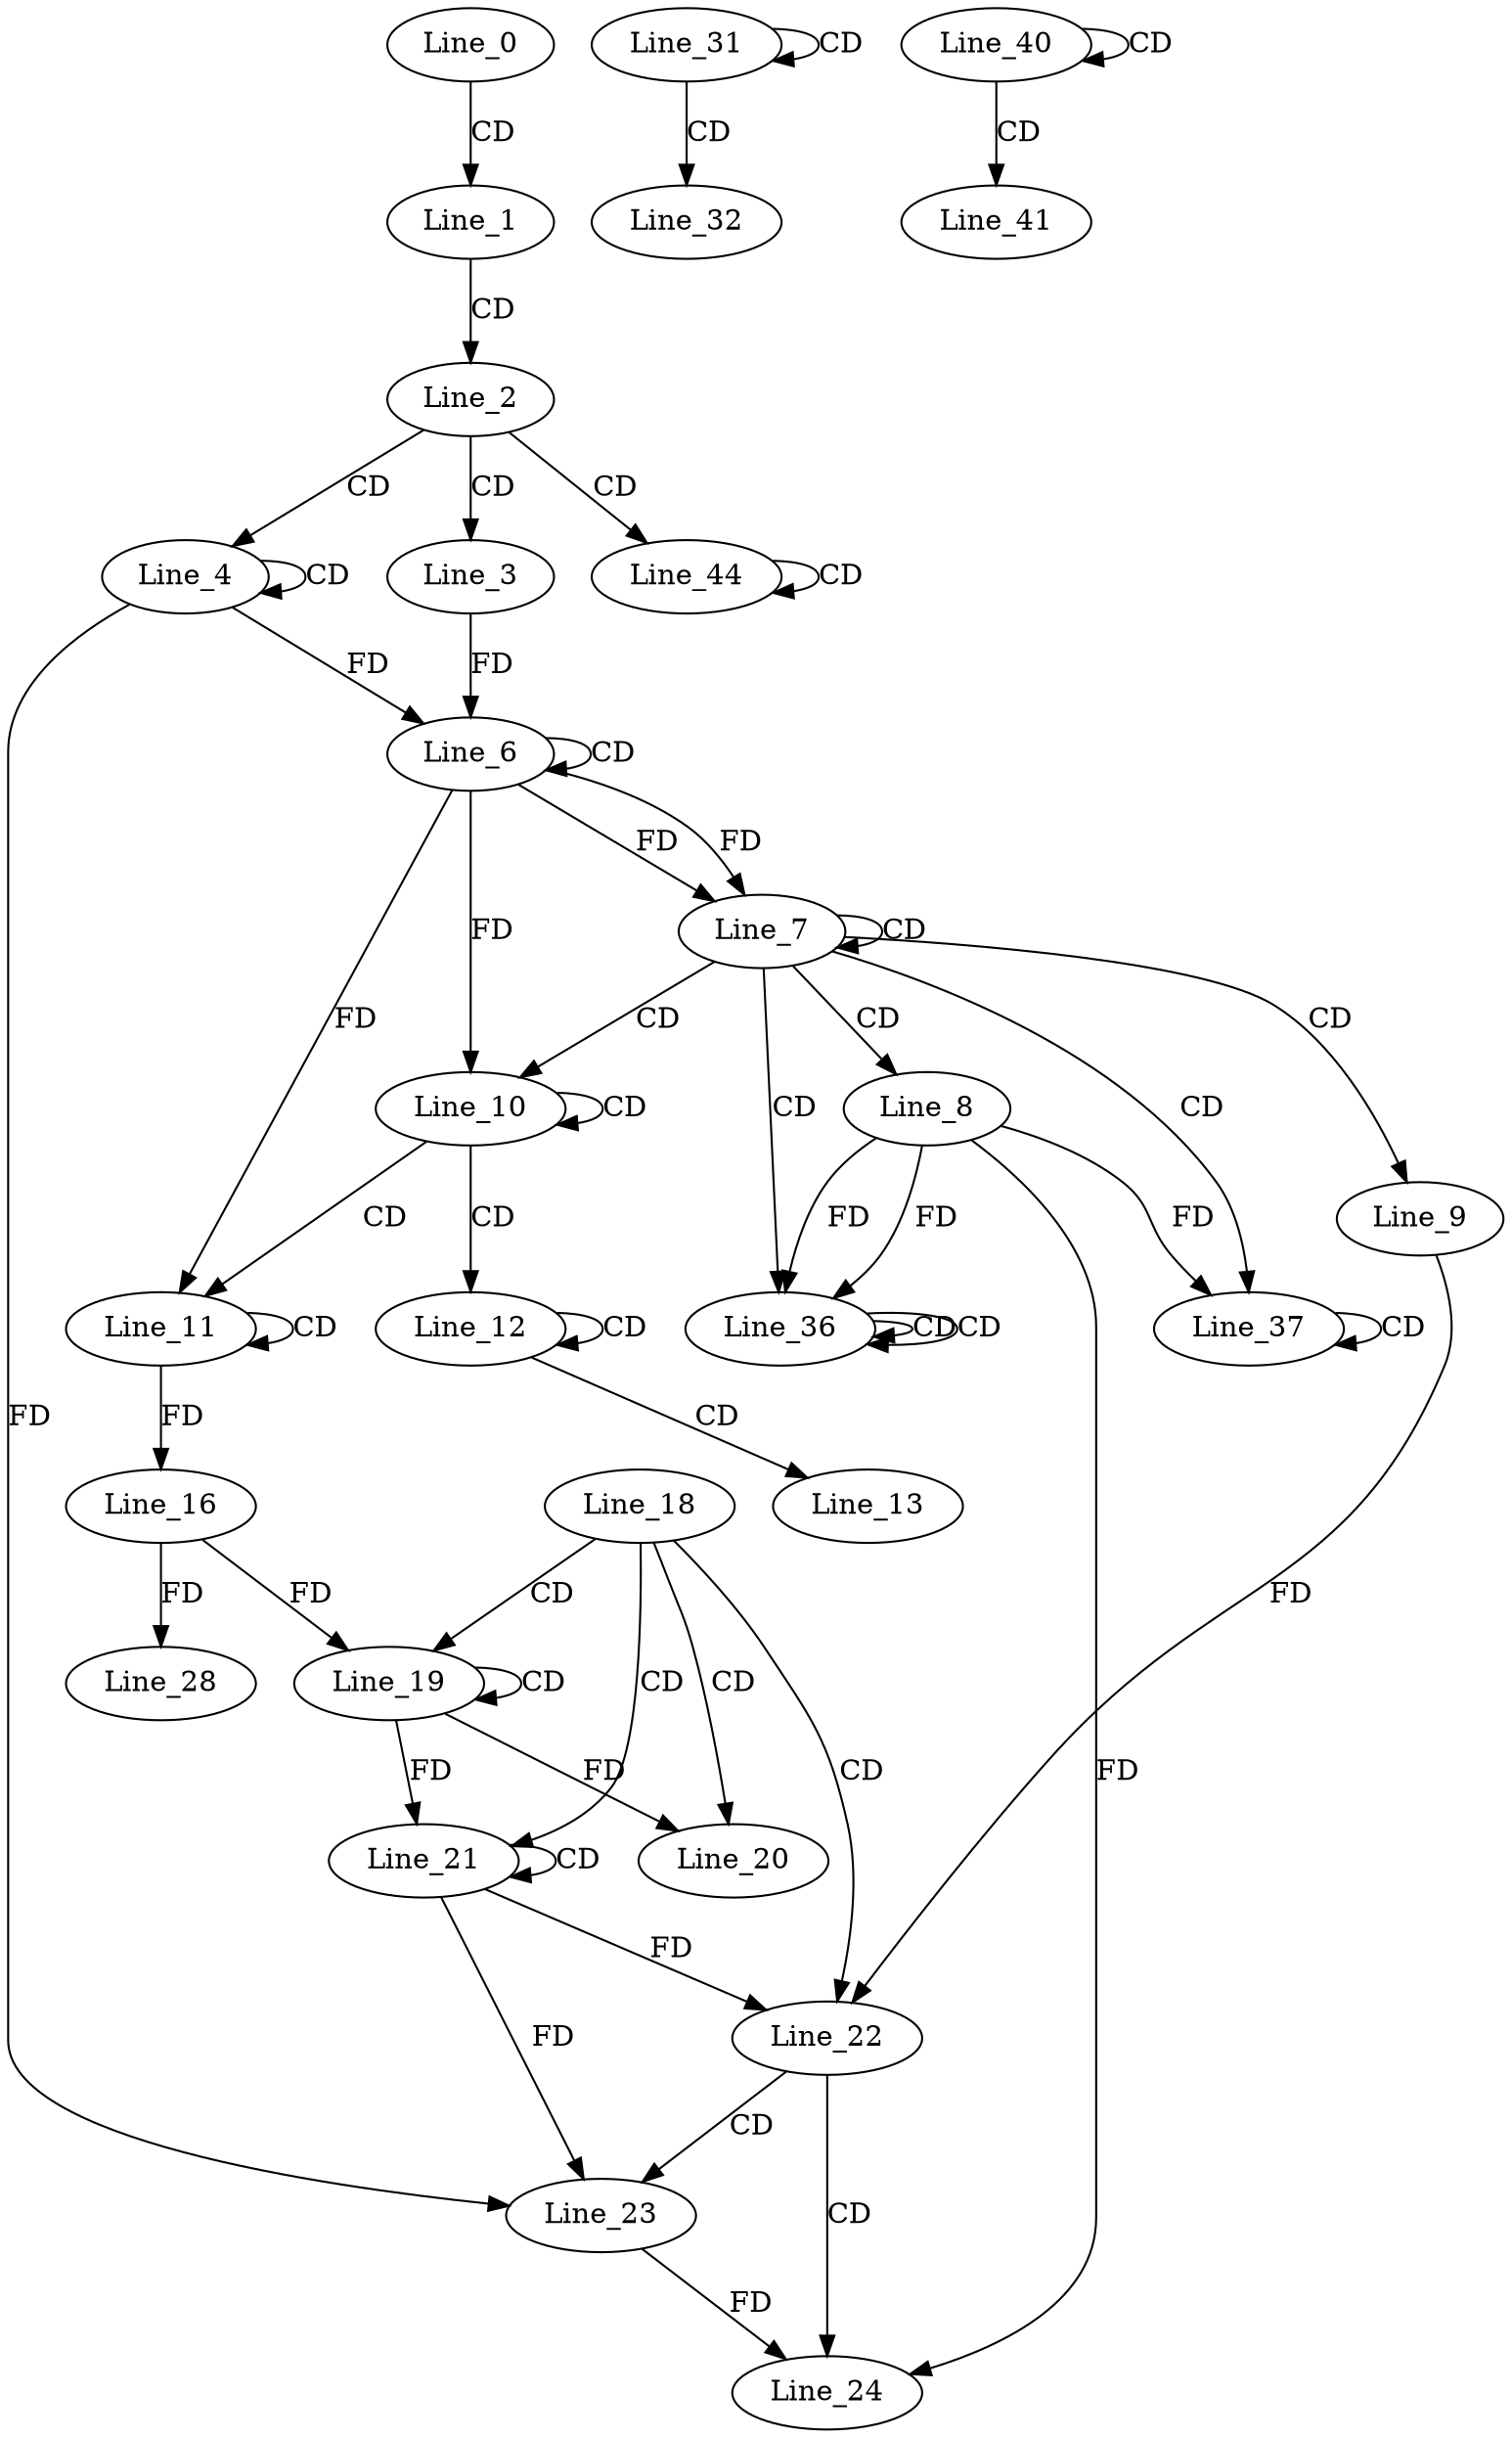 digraph G {
  Line_0;
  Line_1;
  Line_2;
  Line_3;
  Line_4;
  Line_4;
  Line_6;
  Line_6;
  Line_7;
  Line_7;
  Line_8;
  Line_9;
  Line_10;
  Line_11;
  Line_11;
  Line_12;
  Line_12;
  Line_13;
  Line_16;
  Line_18;
  Line_19;
  Line_19;
  Line_16;
  Line_20;
  Line_21;
  Line_21;
  Line_22;
  Line_22;
  Line_23;
  Line_23;
  Line_24;
  Line_28;
  Line_31;
  Line_31;
  Line_32;
  Line_10;
  Line_36;
  Line_36;
  Line_36;
  Line_36;
  Line_36;
  Line_37;
  Line_37;
  Line_40;
  Line_40;
  Line_41;
  Line_44;
  Line_44;
  Line_0 -> Line_1 [ label="CD" ];
  Line_1 -> Line_2 [ label="CD" ];
  Line_2 -> Line_3 [ label="CD" ];
  Line_2 -> Line_4 [ label="CD" ];
  Line_4 -> Line_4 [ label="CD" ];
  Line_6 -> Line_6 [ label="CD" ];
  Line_4 -> Line_6 [ label="FD" ];
  Line_3 -> Line_6 [ label="FD" ];
  Line_6 -> Line_7 [ label="FD" ];
  Line_7 -> Line_7 [ label="CD" ];
  Line_6 -> Line_7 [ label="FD" ];
  Line_7 -> Line_8 [ label="CD" ];
  Line_7 -> Line_9 [ label="CD" ];
  Line_7 -> Line_10 [ label="CD" ];
  Line_10 -> Line_10 [ label="CD" ];
  Line_10 -> Line_11 [ label="CD" ];
  Line_11 -> Line_11 [ label="CD" ];
  Line_6 -> Line_11 [ label="FD" ];
  Line_10 -> Line_12 [ label="CD" ];
  Line_12 -> Line_12 [ label="CD" ];
  Line_12 -> Line_13 [ label="CD" ];
  Line_11 -> Line_16 [ label="FD" ];
  Line_18 -> Line_19 [ label="CD" ];
  Line_19 -> Line_19 [ label="CD" ];
  Line_16 -> Line_19 [ label="FD" ];
  Line_18 -> Line_20 [ label="CD" ];
  Line_19 -> Line_20 [ label="FD" ];
  Line_18 -> Line_21 [ label="CD" ];
  Line_21 -> Line_21 [ label="CD" ];
  Line_19 -> Line_21 [ label="FD" ];
  Line_18 -> Line_22 [ label="CD" ];
  Line_9 -> Line_22 [ label="FD" ];
  Line_21 -> Line_22 [ label="FD" ];
  Line_22 -> Line_23 [ label="CD" ];
  Line_4 -> Line_23 [ label="FD" ];
  Line_21 -> Line_23 [ label="FD" ];
  Line_22 -> Line_24 [ label="CD" ];
  Line_8 -> Line_24 [ label="FD" ];
  Line_23 -> Line_24 [ label="FD" ];
  Line_16 -> Line_28 [ label="FD" ];
  Line_31 -> Line_31 [ label="CD" ];
  Line_31 -> Line_32 [ label="CD" ];
  Line_6 -> Line_10 [ label="FD" ];
  Line_7 -> Line_36 [ label="CD" ];
  Line_8 -> Line_36 [ label="FD" ];
  Line_36 -> Line_36 [ label="CD" ];
  Line_36 -> Line_36 [ label="CD" ];
  Line_8 -> Line_36 [ label="FD" ];
  Line_7 -> Line_37 [ label="CD" ];
  Line_37 -> Line_37 [ label="CD" ];
  Line_8 -> Line_37 [ label="FD" ];
  Line_40 -> Line_40 [ label="CD" ];
  Line_40 -> Line_41 [ label="CD" ];
  Line_2 -> Line_44 [ label="CD" ];
  Line_44 -> Line_44 [ label="CD" ];
}
